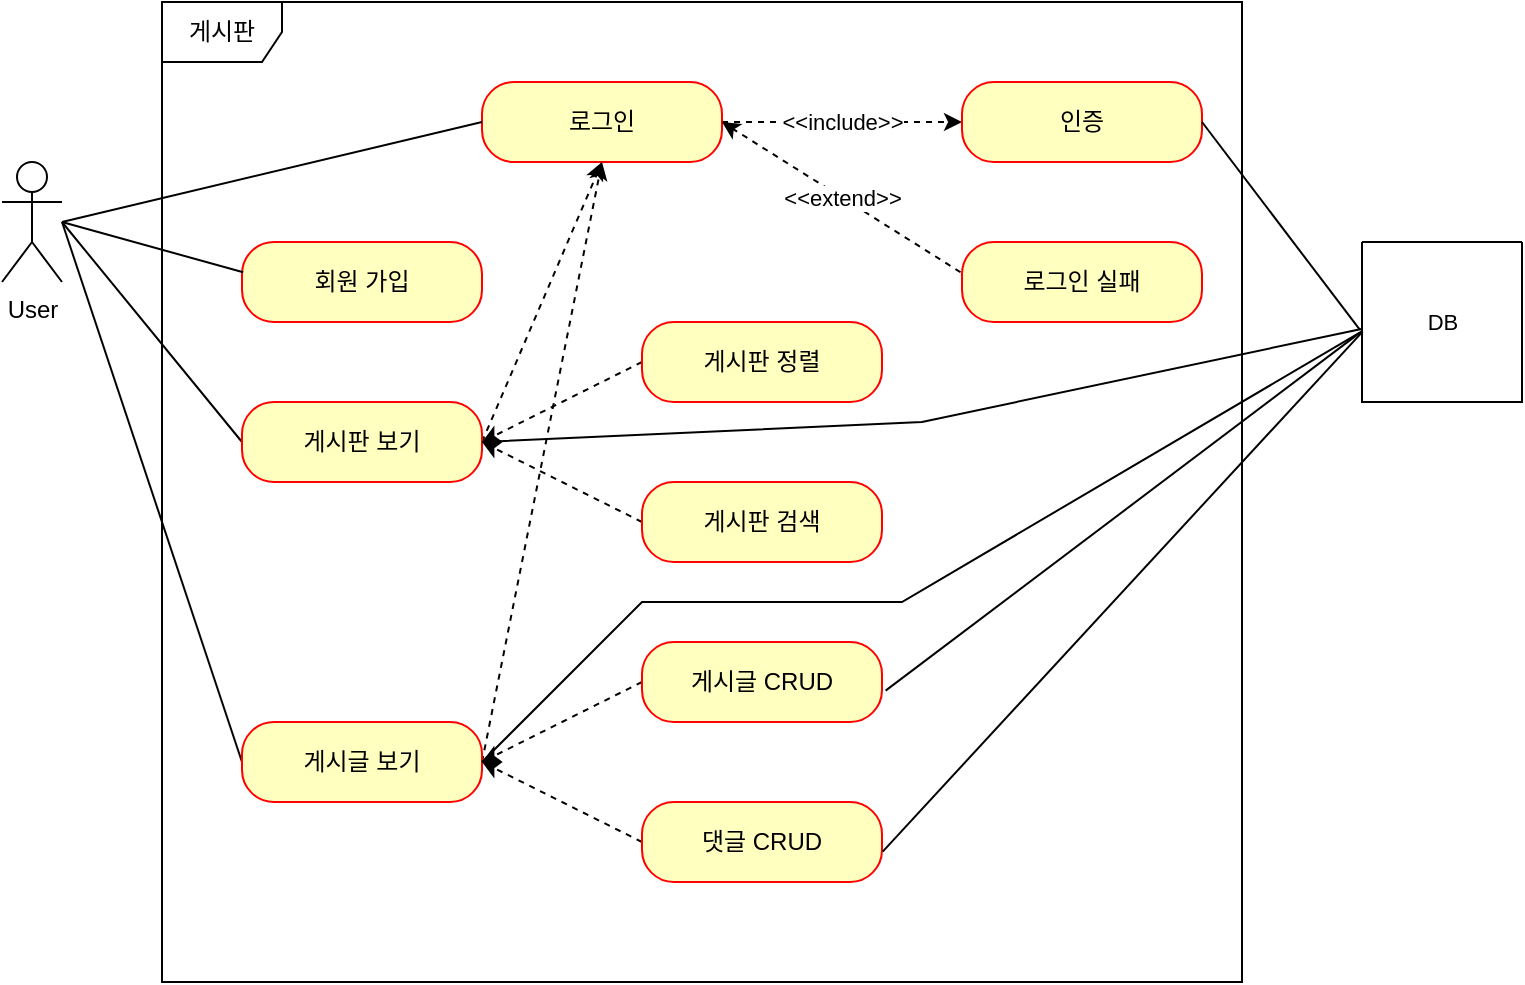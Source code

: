 <mxfile version="22.1.3" type="github">
  <diagram name="페이지-1" id="mcHolbEAKNRYCh4x8fLC">
    <mxGraphModel dx="683" dy="379" grid="1" gridSize="10" guides="1" tooltips="1" connect="1" arrows="1" fold="1" page="1" pageScale="1" pageWidth="827" pageHeight="1169" math="0" shadow="0">
      <root>
        <mxCell id="0" />
        <mxCell id="1" parent="0" />
        <mxCell id="QAqsw5kE8E_8-lKIi_cT-38" style="edgeStyle=none;shape=connector;rounded=0;orthogonalLoop=1;jettySize=auto;html=1;entryX=0;entryY=0.5;entryDx=0;entryDy=0;labelBackgroundColor=default;strokeColor=default;align=center;verticalAlign=middle;fontFamily=Helvetica;fontSize=11;fontColor=default;endArrow=none;endFill=0;" edge="1" parent="1" target="QAqsw5kE8E_8-lKIi_cT-8">
          <mxGeometry relative="1" as="geometry">
            <mxPoint x="70" y="310" as="sourcePoint" />
          </mxGeometry>
        </mxCell>
        <mxCell id="QAqsw5kE8E_8-lKIi_cT-1" value="User" style="shape=umlActor;verticalLabelPosition=bottom;verticalAlign=top;html=1;" vertex="1" parent="1">
          <mxGeometry x="40" y="280" width="30" height="60" as="geometry" />
        </mxCell>
        <mxCell id="QAqsw5kE8E_8-lKIi_cT-4" value="게시판" style="shape=umlFrame;whiteSpace=wrap;html=1;pointerEvents=0;" vertex="1" parent="1">
          <mxGeometry x="120" y="200" width="540" height="490" as="geometry" />
        </mxCell>
        <mxCell id="QAqsw5kE8E_8-lKIi_cT-19" value="&amp;lt;&amp;lt;include&amp;gt;&amp;gt;" style="edgeStyle=orthogonalEdgeStyle;rounded=0;orthogonalLoop=1;jettySize=auto;html=1;dashed=1;" edge="1" parent="1" source="QAqsw5kE8E_8-lKIi_cT-5" target="QAqsw5kE8E_8-lKIi_cT-12">
          <mxGeometry relative="1" as="geometry" />
        </mxCell>
        <mxCell id="QAqsw5kE8E_8-lKIi_cT-5" value="로그인" style="rounded=1;whiteSpace=wrap;html=1;arcSize=40;fontColor=#000000;fillColor=#ffffc0;strokeColor=#ff0000;" vertex="1" parent="1">
          <mxGeometry x="280" y="240" width="120" height="40" as="geometry" />
        </mxCell>
        <mxCell id="QAqsw5kE8E_8-lKIi_cT-27" style="rounded=0;orthogonalLoop=1;jettySize=auto;html=1;endArrow=none;endFill=0;exitX=0;exitY=0.5;exitDx=0;exitDy=0;" edge="1" parent="1" source="QAqsw5kE8E_8-lKIi_cT-7">
          <mxGeometry relative="1" as="geometry">
            <mxPoint x="70" y="310" as="targetPoint" />
          </mxGeometry>
        </mxCell>
        <mxCell id="QAqsw5kE8E_8-lKIi_cT-28" style="rounded=0;orthogonalLoop=1;jettySize=auto;html=1;entryX=0.5;entryY=1;entryDx=0;entryDy=0;dashed=1;exitX=1;exitY=0.5;exitDx=0;exitDy=0;" edge="1" parent="1" source="QAqsw5kE8E_8-lKIi_cT-7" target="QAqsw5kE8E_8-lKIi_cT-5">
          <mxGeometry relative="1" as="geometry" />
        </mxCell>
        <mxCell id="QAqsw5kE8E_8-lKIi_cT-7" value="게시판 보기" style="rounded=1;whiteSpace=wrap;html=1;arcSize=40;fontColor=#000000;fillColor=#ffffc0;strokeColor=#ff0000;" vertex="1" parent="1">
          <mxGeometry x="160" y="400" width="120" height="40" as="geometry" />
        </mxCell>
        <mxCell id="QAqsw5kE8E_8-lKIi_cT-29" style="rounded=0;orthogonalLoop=1;jettySize=auto;html=1;dashed=1;exitX=1;exitY=0.5;exitDx=0;exitDy=0;entryX=0.5;entryY=1;entryDx=0;entryDy=0;" edge="1" parent="1" source="QAqsw5kE8E_8-lKIi_cT-8" target="QAqsw5kE8E_8-lKIi_cT-5">
          <mxGeometry relative="1" as="geometry">
            <mxPoint x="340" y="290" as="targetPoint" />
          </mxGeometry>
        </mxCell>
        <mxCell id="QAqsw5kE8E_8-lKIi_cT-8" value="게시글 보기" style="rounded=1;whiteSpace=wrap;html=1;arcSize=40;fontColor=#000000;fillColor=#ffffc0;strokeColor=#ff0000;" vertex="1" parent="1">
          <mxGeometry x="160" y="560" width="120" height="40" as="geometry" />
        </mxCell>
        <mxCell id="QAqsw5kE8E_8-lKIi_cT-9" value="회원 가입" style="rounded=1;whiteSpace=wrap;html=1;arcSize=40;fontColor=#000000;fillColor=#ffffc0;strokeColor=#ff0000;" vertex="1" parent="1">
          <mxGeometry x="160" y="320" width="120" height="40" as="geometry" />
        </mxCell>
        <mxCell id="QAqsw5kE8E_8-lKIi_cT-12" value="인증" style="rounded=1;whiteSpace=wrap;html=1;arcSize=40;fontColor=#000000;fillColor=#ffffc0;strokeColor=#ff0000;" vertex="1" parent="1">
          <mxGeometry x="520" y="240" width="120" height="40" as="geometry" />
        </mxCell>
        <mxCell id="QAqsw5kE8E_8-lKIi_cT-20" value="&amp;lt;&amp;lt;extend&amp;gt;&amp;gt;" style="rounded=0;orthogonalLoop=1;jettySize=auto;html=1;entryX=1;entryY=0.5;entryDx=0;entryDy=0;dashed=1;exitX=-0.006;exitY=0.378;exitDx=0;exitDy=0;exitPerimeter=0;" edge="1" parent="1" source="QAqsw5kE8E_8-lKIi_cT-13" target="QAqsw5kE8E_8-lKIi_cT-5">
          <mxGeometry relative="1" as="geometry" />
        </mxCell>
        <mxCell id="QAqsw5kE8E_8-lKIi_cT-13" value="로그인 실패" style="rounded=1;whiteSpace=wrap;html=1;arcSize=40;fontColor=#000000;fillColor=#ffffc0;strokeColor=#ff0000;" vertex="1" parent="1">
          <mxGeometry x="520" y="320" width="120" height="40" as="geometry" />
        </mxCell>
        <mxCell id="QAqsw5kE8E_8-lKIi_cT-31" style="rounded=0;orthogonalLoop=1;jettySize=auto;html=1;entryX=1;entryY=0.5;entryDx=0;entryDy=0;dashed=1;exitX=0;exitY=0.5;exitDx=0;exitDy=0;" edge="1" parent="1" source="QAqsw5kE8E_8-lKIi_cT-14" target="QAqsw5kE8E_8-lKIi_cT-7">
          <mxGeometry relative="1" as="geometry" />
        </mxCell>
        <mxCell id="QAqsw5kE8E_8-lKIi_cT-14" value="게시판 정렬" style="rounded=1;whiteSpace=wrap;html=1;arcSize=40;fontColor=#000000;fillColor=#ffffc0;strokeColor=#ff0000;" vertex="1" parent="1">
          <mxGeometry x="360" y="360" width="120" height="40" as="geometry" />
        </mxCell>
        <mxCell id="QAqsw5kE8E_8-lKIi_cT-32" style="rounded=0;orthogonalLoop=1;jettySize=auto;html=1;entryX=1;entryY=0.5;entryDx=0;entryDy=0;dashed=1;exitX=0;exitY=0.5;exitDx=0;exitDy=0;" edge="1" parent="1" source="QAqsw5kE8E_8-lKIi_cT-15" target="QAqsw5kE8E_8-lKIi_cT-7">
          <mxGeometry relative="1" as="geometry" />
        </mxCell>
        <mxCell id="QAqsw5kE8E_8-lKIi_cT-15" value="게시판 검색" style="rounded=1;whiteSpace=wrap;html=1;arcSize=40;fontColor=#000000;fillColor=#ffffc0;strokeColor=#ff0000;" vertex="1" parent="1">
          <mxGeometry x="360" y="440" width="120" height="40" as="geometry" />
        </mxCell>
        <mxCell id="QAqsw5kE8E_8-lKIi_cT-34" style="rounded=0;orthogonalLoop=1;jettySize=auto;html=1;entryX=1;entryY=0.5;entryDx=0;entryDy=0;dashed=1;exitX=0;exitY=0.5;exitDx=0;exitDy=0;" edge="1" parent="1" source="QAqsw5kE8E_8-lKIi_cT-16" target="QAqsw5kE8E_8-lKIi_cT-8">
          <mxGeometry relative="1" as="geometry" />
        </mxCell>
        <mxCell id="QAqsw5kE8E_8-lKIi_cT-16" value="게시글 CRUD" style="rounded=1;whiteSpace=wrap;html=1;arcSize=40;fontColor=#000000;fillColor=#ffffc0;strokeColor=#ff0000;" vertex="1" parent="1">
          <mxGeometry x="360" y="520" width="120" height="40" as="geometry" />
        </mxCell>
        <mxCell id="QAqsw5kE8E_8-lKIi_cT-35" style="rounded=0;orthogonalLoop=1;jettySize=auto;html=1;dashed=1;exitX=0;exitY=0.5;exitDx=0;exitDy=0;" edge="1" parent="1" source="QAqsw5kE8E_8-lKIi_cT-17">
          <mxGeometry relative="1" as="geometry">
            <mxPoint x="280" y="580" as="targetPoint" />
          </mxGeometry>
        </mxCell>
        <mxCell id="QAqsw5kE8E_8-lKIi_cT-17" value="댓글 CRUD" style="rounded=1;whiteSpace=wrap;html=1;arcSize=40;fontColor=#000000;fillColor=#ffffc0;strokeColor=#ff0000;" vertex="1" parent="1">
          <mxGeometry x="360" y="600" width="120" height="40" as="geometry" />
        </mxCell>
        <mxCell id="QAqsw5kE8E_8-lKIi_cT-18" style="edgeStyle=orthogonalEdgeStyle;rounded=0;orthogonalLoop=1;jettySize=auto;html=1;exitX=0.5;exitY=1;exitDx=0;exitDy=0;" edge="1" parent="1" source="QAqsw5kE8E_8-lKIi_cT-13" target="QAqsw5kE8E_8-lKIi_cT-13">
          <mxGeometry relative="1" as="geometry" />
        </mxCell>
        <mxCell id="QAqsw5kE8E_8-lKIi_cT-24" value="" style="endArrow=none;html=1;rounded=0;entryX=0;entryY=0.5;entryDx=0;entryDy=0;" edge="1" parent="1" target="QAqsw5kE8E_8-lKIi_cT-5">
          <mxGeometry width="50" height="50" relative="1" as="geometry">
            <mxPoint x="70" y="310" as="sourcePoint" />
            <mxPoint x="170" y="250" as="targetPoint" />
          </mxGeometry>
        </mxCell>
        <mxCell id="QAqsw5kE8E_8-lKIi_cT-25" value="" style="endArrow=none;html=1;rounded=0;entryX=0.005;entryY=0.378;entryDx=0;entryDy=0;entryPerimeter=0;" edge="1" parent="1" target="QAqsw5kE8E_8-lKIi_cT-9">
          <mxGeometry width="50" height="50" relative="1" as="geometry">
            <mxPoint x="70" y="310" as="sourcePoint" />
            <mxPoint x="300" y="340" as="targetPoint" />
          </mxGeometry>
        </mxCell>
        <mxCell id="QAqsw5kE8E_8-lKIi_cT-41" style="edgeStyle=none;shape=connector;rounded=0;orthogonalLoop=1;jettySize=auto;html=1;entryX=1;entryY=0.5;entryDx=0;entryDy=0;labelBackgroundColor=default;strokeColor=default;align=center;verticalAlign=middle;fontFamily=Helvetica;fontSize=11;fontColor=default;endArrow=none;exitX=-0.014;exitY=0.548;exitDx=0;exitDy=0;endFill=0;exitPerimeter=0;" edge="1" parent="1" source="QAqsw5kE8E_8-lKIi_cT-39" target="QAqsw5kE8E_8-lKIi_cT-12">
          <mxGeometry relative="1" as="geometry" />
        </mxCell>
        <mxCell id="QAqsw5kE8E_8-lKIi_cT-42" style="edgeStyle=none;shape=connector;rounded=0;orthogonalLoop=1;jettySize=auto;html=1;entryX=1;entryY=0.5;entryDx=0;entryDy=0;labelBackgroundColor=default;strokeColor=default;align=center;verticalAlign=middle;fontFamily=Helvetica;fontSize=11;fontColor=default;endArrow=none;endFill=0;exitX=0.004;exitY=0.542;exitDx=0;exitDy=0;exitPerimeter=0;" edge="1" parent="1" source="QAqsw5kE8E_8-lKIi_cT-39" target="QAqsw5kE8E_8-lKIi_cT-7">
          <mxGeometry relative="1" as="geometry">
            <Array as="points">
              <mxPoint x="500" y="410" />
            </Array>
          </mxGeometry>
        </mxCell>
        <mxCell id="QAqsw5kE8E_8-lKIi_cT-43" style="edgeStyle=none;shape=connector;rounded=0;orthogonalLoop=1;jettySize=auto;html=1;entryX=1;entryY=0.5;entryDx=0;entryDy=0;labelBackgroundColor=default;strokeColor=default;align=center;verticalAlign=middle;fontFamily=Helvetica;fontSize=11;fontColor=default;endArrow=none;endFill=0;exitX=-0.014;exitY=0.566;exitDx=0;exitDy=0;exitPerimeter=0;" edge="1" parent="1" source="QAqsw5kE8E_8-lKIi_cT-39" target="QAqsw5kE8E_8-lKIi_cT-8">
          <mxGeometry relative="1" as="geometry">
            <Array as="points">
              <mxPoint x="490" y="500" />
              <mxPoint x="360" y="500" />
            </Array>
          </mxGeometry>
        </mxCell>
        <mxCell id="QAqsw5kE8E_8-lKIi_cT-39" value="" style="swimlane;startSize=0;fontFamily=Helvetica;fontSize=11;fontColor=default;" vertex="1" parent="1">
          <mxGeometry x="720" y="320" width="80" height="80" as="geometry" />
        </mxCell>
        <mxCell id="QAqsw5kE8E_8-lKIi_cT-40" value="DB" style="text;html=1;align=center;verticalAlign=middle;resizable=0;points=[];autosize=1;strokeColor=none;fillColor=none;fontSize=11;fontFamily=Helvetica;fontColor=default;" vertex="1" parent="QAqsw5kE8E_8-lKIi_cT-39">
          <mxGeometry x="20" y="25" width="40" height="30" as="geometry" />
        </mxCell>
        <mxCell id="QAqsw5kE8E_8-lKIi_cT-44" style="edgeStyle=none;shape=connector;rounded=0;orthogonalLoop=1;jettySize=auto;html=1;entryX=1.015;entryY=0.608;entryDx=0;entryDy=0;entryPerimeter=0;labelBackgroundColor=default;strokeColor=default;align=center;verticalAlign=middle;fontFamily=Helvetica;fontSize=11;fontColor=default;endArrow=none;endFill=0;exitX=0.004;exitY=0.554;exitDx=0;exitDy=0;exitPerimeter=0;" edge="1" parent="1" source="QAqsw5kE8E_8-lKIi_cT-39" target="QAqsw5kE8E_8-lKIi_cT-16">
          <mxGeometry relative="1" as="geometry" />
        </mxCell>
        <mxCell id="QAqsw5kE8E_8-lKIi_cT-45" style="edgeStyle=none;shape=connector;rounded=0;orthogonalLoop=1;jettySize=auto;html=1;entryX=1.003;entryY=0.62;entryDx=0;entryDy=0;entryPerimeter=0;labelBackgroundColor=default;strokeColor=default;align=center;verticalAlign=middle;fontFamily=Helvetica;fontSize=11;fontColor=default;endArrow=none;endFill=0;exitX=0.004;exitY=0.56;exitDx=0;exitDy=0;exitPerimeter=0;" edge="1" parent="1" source="QAqsw5kE8E_8-lKIi_cT-39" target="QAqsw5kE8E_8-lKIi_cT-17">
          <mxGeometry relative="1" as="geometry" />
        </mxCell>
      </root>
    </mxGraphModel>
  </diagram>
</mxfile>
